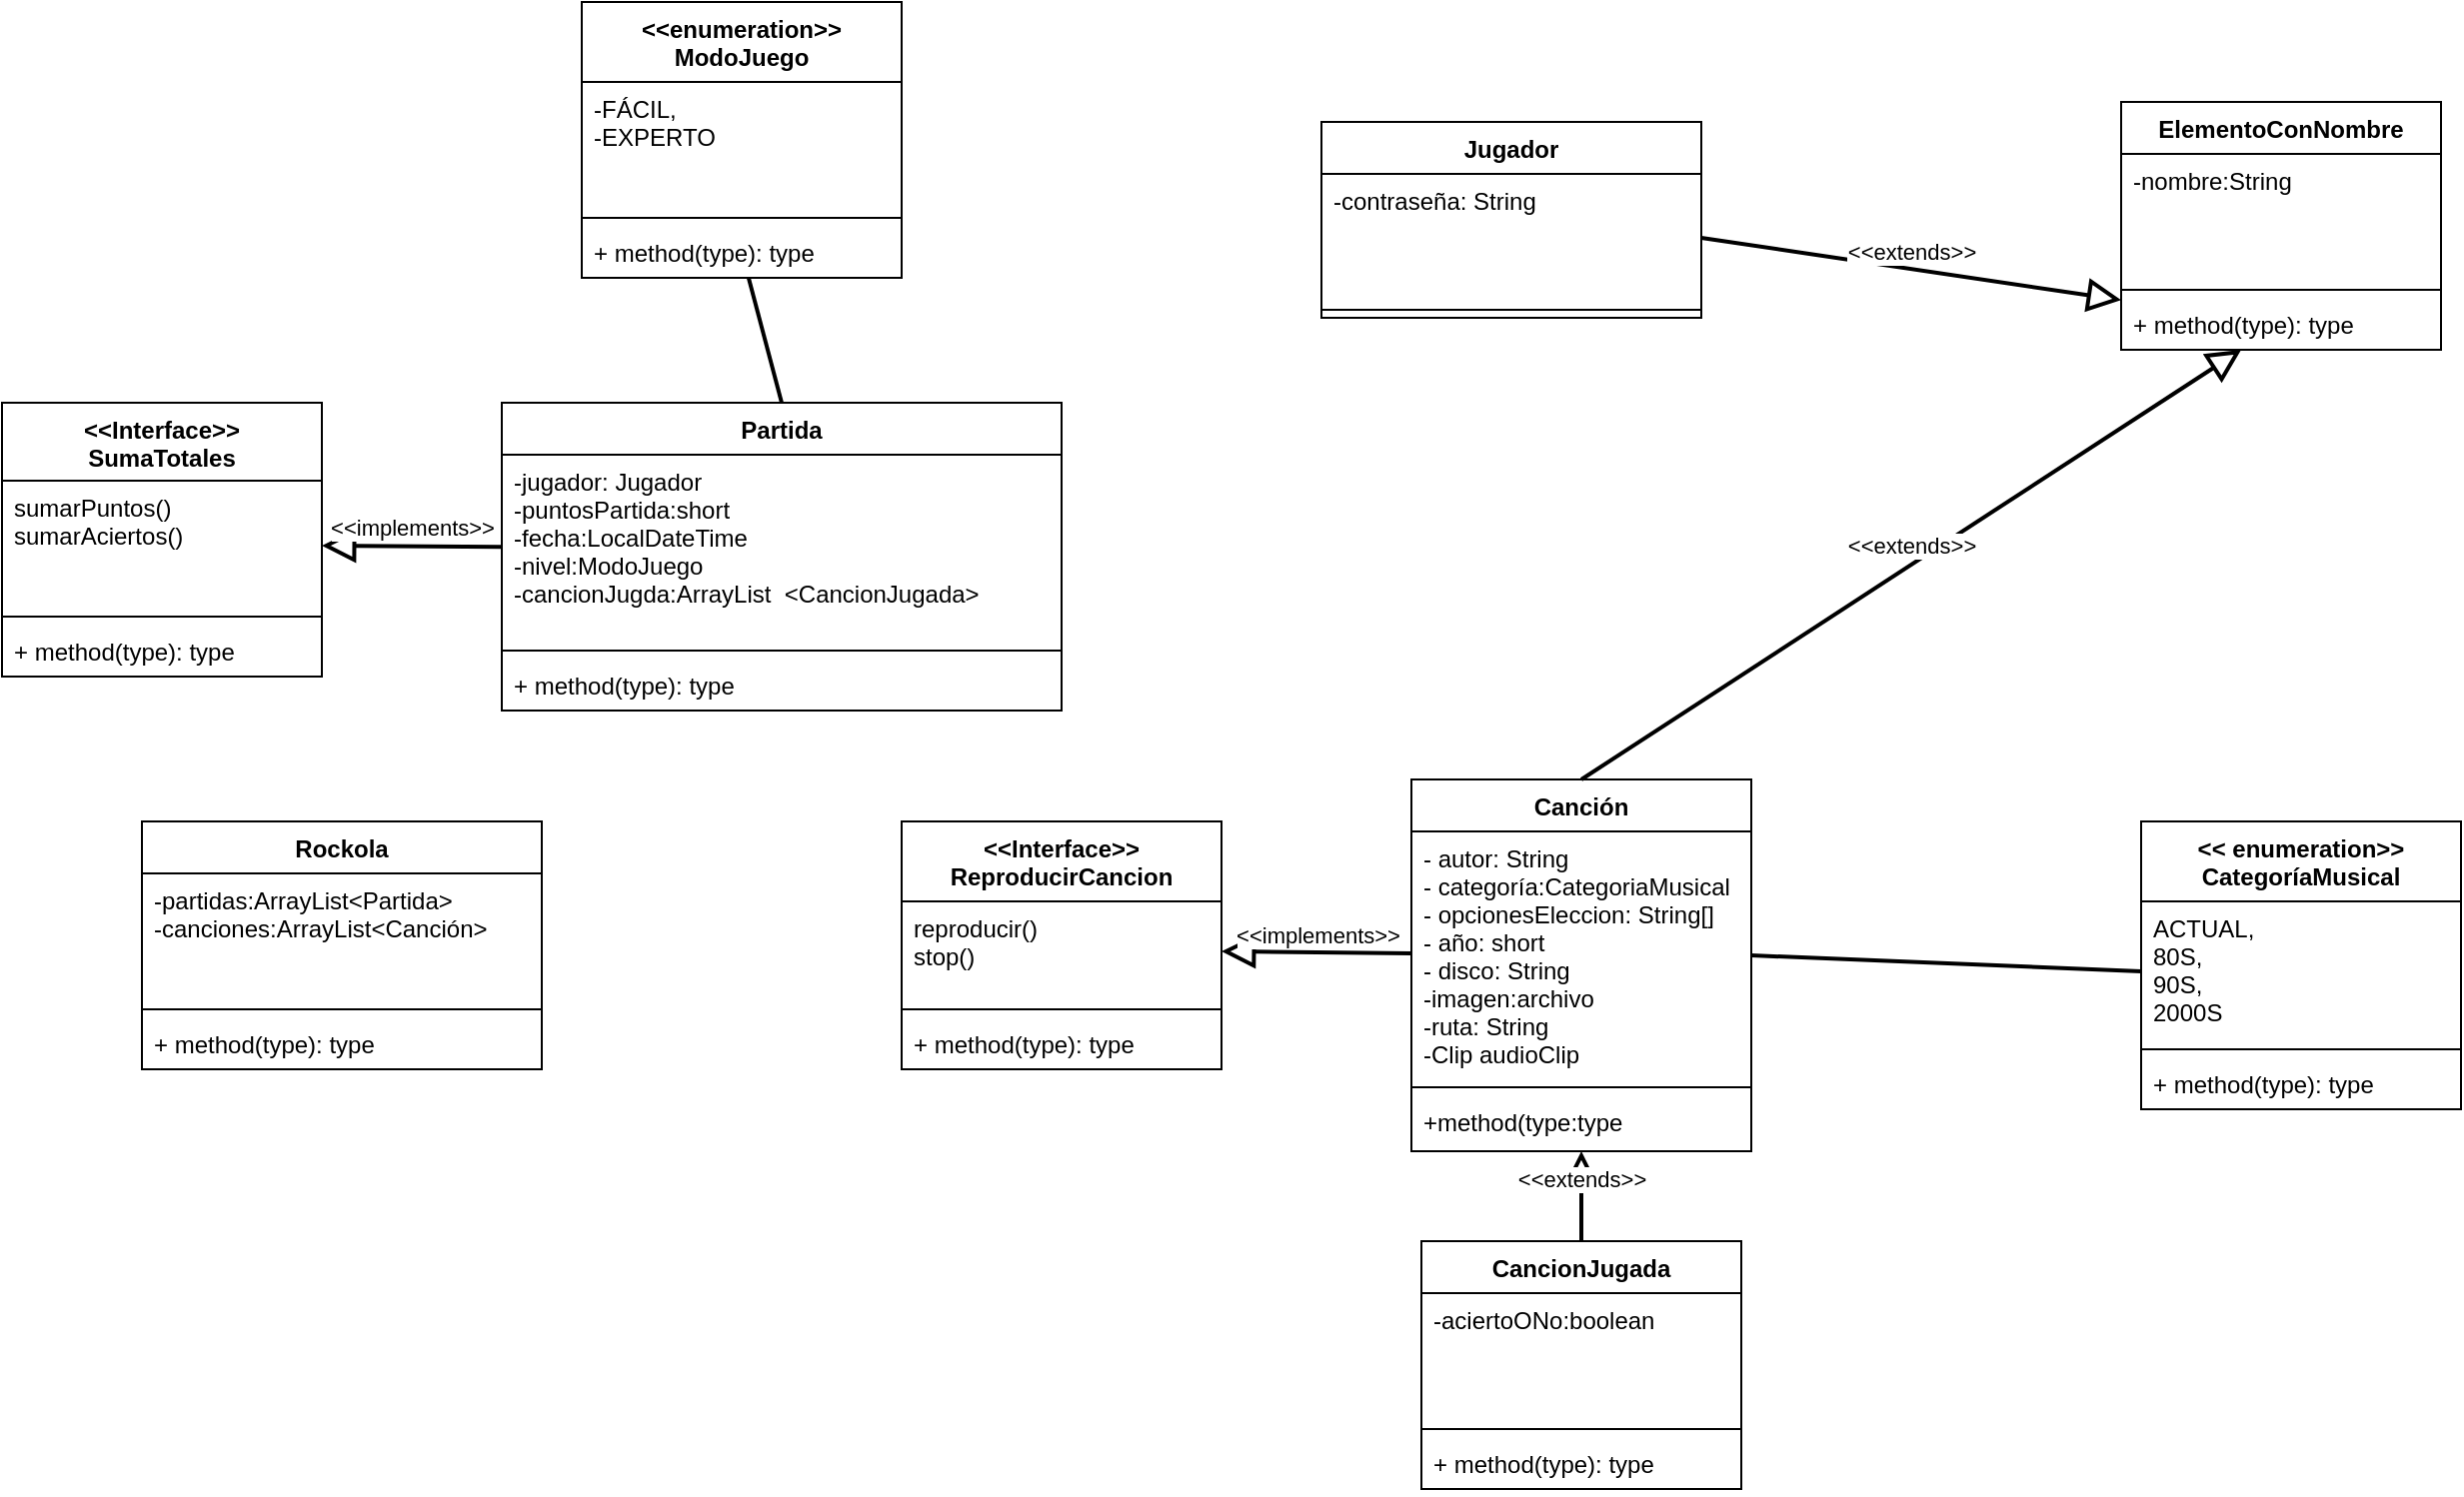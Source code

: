 <mxfile version="13.9.9" type="device"><diagram id="CwH7godWC1cHHZA1EEVY" name="Página-1"><mxGraphModel dx="2192" dy="1958" grid="1" gridSize="10" guides="1" tooltips="1" connect="1" arrows="1" fold="1" page="1" pageScale="1" pageWidth="827" pageHeight="1169" math="0" shadow="0"><root><mxCell id="0"/><mxCell id="1" parent="0"/><mxCell id="CyZIi5JtAEsrrrxPJCDp-1" value="Jugador" style="swimlane;fontStyle=1;align=center;verticalAlign=top;childLayout=stackLayout;horizontal=1;startSize=26;horizontalStack=0;resizeParent=1;resizeParentMax=0;resizeLast=0;collapsible=1;marginBottom=0;" parent="1" vertex="1"><mxGeometry x="-120" y="-330" width="190" height="98" as="geometry"/></mxCell><mxCell id="CyZIi5JtAEsrrrxPJCDp-2" value="-contraseña: String&#10;" style="text;strokeColor=none;fillColor=none;align=left;verticalAlign=top;spacingLeft=4;spacingRight=4;overflow=hidden;rotatable=0;points=[[0,0.5],[1,0.5]];portConstraint=eastwest;" parent="CyZIi5JtAEsrrrxPJCDp-1" vertex="1"><mxGeometry y="26" width="190" height="64" as="geometry"/></mxCell><mxCell id="CyZIi5JtAEsrrrxPJCDp-3" value="" style="line;strokeWidth=1;fillColor=none;align=left;verticalAlign=middle;spacingTop=-1;spacingLeft=3;spacingRight=3;rotatable=0;labelPosition=right;points=[];portConstraint=eastwest;" parent="CyZIi5JtAEsrrrxPJCDp-1" vertex="1"><mxGeometry y="90" width="190" height="8" as="geometry"/></mxCell><mxCell id="CyZIi5JtAEsrrrxPJCDp-5" value="&lt;&lt; enumeration&gt;&gt;&#10;CategoríaMusical" style="swimlane;fontStyle=1;align=center;verticalAlign=top;childLayout=stackLayout;horizontal=1;startSize=40;horizontalStack=0;resizeParent=1;resizeParentMax=0;resizeLast=0;collapsible=1;marginBottom=0;" parent="1" vertex="1"><mxGeometry x="290" y="20" width="160" height="144" as="geometry"/></mxCell><mxCell id="CyZIi5JtAEsrrrxPJCDp-6" value="ACTUAL,&#10;80S,&#10;90S,&#10;2000S" style="text;strokeColor=none;fillColor=none;align=left;verticalAlign=top;spacingLeft=4;spacingRight=4;overflow=hidden;rotatable=0;points=[[0,0.5],[1,0.5]];portConstraint=eastwest;" parent="CyZIi5JtAEsrrrxPJCDp-5" vertex="1"><mxGeometry y="40" width="160" height="70" as="geometry"/></mxCell><mxCell id="CyZIi5JtAEsrrrxPJCDp-7" value="" style="line;strokeWidth=1;fillColor=none;align=left;verticalAlign=middle;spacingTop=-1;spacingLeft=3;spacingRight=3;rotatable=0;labelPosition=right;points=[];portConstraint=eastwest;" parent="CyZIi5JtAEsrrrxPJCDp-5" vertex="1"><mxGeometry y="110" width="160" height="8" as="geometry"/></mxCell><mxCell id="CyZIi5JtAEsrrrxPJCDp-8" value="+ method(type): type" style="text;strokeColor=none;fillColor=none;align=left;verticalAlign=top;spacingLeft=4;spacingRight=4;overflow=hidden;rotatable=0;points=[[0,0.5],[1,0.5]];portConstraint=eastwest;" parent="CyZIi5JtAEsrrrxPJCDp-5" vertex="1"><mxGeometry y="118" width="160" height="26" as="geometry"/></mxCell><mxCell id="CyZIi5JtAEsrrrxPJCDp-9" value="Canción" style="swimlane;fontStyle=1;align=center;verticalAlign=top;childLayout=stackLayout;horizontal=1;startSize=26;horizontalStack=0;resizeParent=1;resizeParentMax=0;resizeLast=0;collapsible=1;marginBottom=0;" parent="1" vertex="1"><mxGeometry x="-75" y="-1" width="170" height="186" as="geometry"/></mxCell><mxCell id="CyZIi5JtAEsrrrxPJCDp-10" value="- autor: String&#10;- categoría:CategoriaMusical&#10;- opcionesEleccion: String[]&#10;- año: short&#10;- disco: String&#10;-imagen:archivo&#10;-ruta: String&#10;-Clip audioClip" style="text;strokeColor=none;fillColor=none;align=left;verticalAlign=top;spacingLeft=4;spacingRight=4;overflow=hidden;rotatable=0;points=[[0,0.5],[1,0.5]];portConstraint=eastwest;" parent="CyZIi5JtAEsrrrxPJCDp-9" vertex="1"><mxGeometry y="26" width="170" height="124" as="geometry"/></mxCell><mxCell id="CyZIi5JtAEsrrrxPJCDp-11" value="" style="line;strokeWidth=1;fillColor=none;align=left;verticalAlign=middle;spacingTop=-1;spacingLeft=3;spacingRight=3;rotatable=0;labelPosition=right;points=[];portConstraint=eastwest;" parent="CyZIi5JtAEsrrrxPJCDp-9" vertex="1"><mxGeometry y="150" width="170" height="8" as="geometry"/></mxCell><mxCell id="CyZIi5JtAEsrrrxPJCDp-12" value="+method(type:type" style="text;strokeColor=none;fillColor=none;align=left;verticalAlign=top;spacingLeft=4;spacingRight=4;overflow=hidden;rotatable=0;points=[[0,0.5],[1,0.5]];portConstraint=eastwest;" parent="CyZIi5JtAEsrrrxPJCDp-9" vertex="1"><mxGeometry y="158" width="170" height="28" as="geometry"/></mxCell><mxCell id="CyZIi5JtAEsrrrxPJCDp-14" value="ElementoConNombre" style="swimlane;fontStyle=1;align=center;verticalAlign=top;childLayout=stackLayout;horizontal=1;startSize=26;horizontalStack=0;resizeParent=1;resizeParentMax=0;resizeLast=0;collapsible=1;marginBottom=0;" parent="1" vertex="1"><mxGeometry x="280" y="-340" width="160" height="124" as="geometry"/></mxCell><mxCell id="CyZIi5JtAEsrrrxPJCDp-15" value="-nombre:String" style="text;strokeColor=none;fillColor=none;align=left;verticalAlign=top;spacingLeft=4;spacingRight=4;overflow=hidden;rotatable=0;points=[[0,0.5],[1,0.5]];portConstraint=eastwest;" parent="CyZIi5JtAEsrrrxPJCDp-14" vertex="1"><mxGeometry y="26" width="160" height="64" as="geometry"/></mxCell><mxCell id="CyZIi5JtAEsrrrxPJCDp-16" value="" style="line;strokeWidth=1;fillColor=none;align=left;verticalAlign=middle;spacingTop=-1;spacingLeft=3;spacingRight=3;rotatable=0;labelPosition=right;points=[];portConstraint=eastwest;" parent="CyZIi5JtAEsrrrxPJCDp-14" vertex="1"><mxGeometry y="90" width="160" height="8" as="geometry"/></mxCell><mxCell id="CyZIi5JtAEsrrrxPJCDp-17" value="+ method(type): type" style="text;strokeColor=none;fillColor=none;align=left;verticalAlign=top;spacingLeft=4;spacingRight=4;overflow=hidden;rotatable=0;points=[[0,0.5],[1,0.5]];portConstraint=eastwest;" parent="CyZIi5JtAEsrrrxPJCDp-14" vertex="1"><mxGeometry y="98" width="160" height="26" as="geometry"/></mxCell><mxCell id="CyZIi5JtAEsrrrxPJCDp-19" value="&amp;lt;&amp;lt;extends&amp;gt;&amp;gt;" style="edgeStyle=none;html=1;endArrow=block;endSize=12;strokeWidth=2;verticalAlign=bottom;exitX=1;exitY=0.5;exitDx=0;exitDy=0;endFill=0;" parent="1" source="CyZIi5JtAEsrrrxPJCDp-2" target="CyZIi5JtAEsrrrxPJCDp-17" edge="1"><mxGeometry width="160" relative="1" as="geometry"><mxPoint x="330" y="310" as="sourcePoint"/><mxPoint x="490.0" y="310" as="targetPoint"/><mxPoint as="offset"/></mxGeometry></mxCell><mxCell id="CyZIi5JtAEsrrrxPJCDp-20" value="&amp;lt;&amp;lt;extends&amp;gt;&amp;gt;" style="edgeStyle=none;html=1;endArrow=block;endSize=12;strokeWidth=2;verticalAlign=bottom;exitX=0.5;exitY=0;exitDx=0;exitDy=0;endFill=0;" parent="1" source="CyZIi5JtAEsrrrxPJCDp-9" target="CyZIi5JtAEsrrrxPJCDp-17" edge="1"><mxGeometry width="160" relative="1" as="geometry"><mxPoint x="245" y="280" as="sourcePoint"/><mxPoint x="362" y="178.212" as="targetPoint"/><mxPoint as="offset"/></mxGeometry></mxCell><mxCell id="CyZIi5JtAEsrrrxPJCDp-25" value="&lt;&lt;enumeration&gt;&gt;&#10;ModoJuego" style="swimlane;fontStyle=1;align=center;verticalAlign=top;childLayout=stackLayout;horizontal=1;startSize=40;horizontalStack=0;resizeParent=1;resizeParentMax=0;resizeLast=0;collapsible=1;marginBottom=0;" parent="1" vertex="1"><mxGeometry x="-490" y="-390" width="160" height="138" as="geometry"/></mxCell><mxCell id="CyZIi5JtAEsrrrxPJCDp-26" value="-FÁCIL,&#10;-EXPERTO" style="text;strokeColor=none;fillColor=none;align=left;verticalAlign=top;spacingLeft=4;spacingRight=4;overflow=hidden;rotatable=0;points=[[0,0.5],[1,0.5]];portConstraint=eastwest;" parent="CyZIi5JtAEsrrrxPJCDp-25" vertex="1"><mxGeometry y="40" width="160" height="64" as="geometry"/></mxCell><mxCell id="CyZIi5JtAEsrrrxPJCDp-27" value="" style="line;strokeWidth=1;fillColor=none;align=left;verticalAlign=middle;spacingTop=-1;spacingLeft=3;spacingRight=3;rotatable=0;labelPosition=right;points=[];portConstraint=eastwest;" parent="CyZIi5JtAEsrrrxPJCDp-25" vertex="1"><mxGeometry y="104" width="160" height="8" as="geometry"/></mxCell><mxCell id="CyZIi5JtAEsrrrxPJCDp-28" value="+ method(type): type" style="text;strokeColor=none;fillColor=none;align=left;verticalAlign=top;spacingLeft=4;spacingRight=4;overflow=hidden;rotatable=0;points=[[0,0.5],[1,0.5]];portConstraint=eastwest;" parent="CyZIi5JtAEsrrrxPJCDp-25" vertex="1"><mxGeometry y="112" width="160" height="26" as="geometry"/></mxCell><mxCell id="CyZIi5JtAEsrrrxPJCDp-29" value="" style="edgeStyle=none;html=1;endArrow=none;verticalAlign=bottom;strokeWidth=2;entryX=1;entryY=0.5;entryDx=0;entryDy=0;exitX=0;exitY=0.5;exitDx=0;exitDy=0;" parent="1" source="CyZIi5JtAEsrrrxPJCDp-6" target="CyZIi5JtAEsrrrxPJCDp-10" edge="1"><mxGeometry width="160" relative="1" as="geometry"><mxPoint x="600" y="312" as="sourcePoint"/><mxPoint x="550" y="310" as="targetPoint"/></mxGeometry></mxCell><mxCell id="CyZIi5JtAEsrrrxPJCDp-30" value="" style="edgeStyle=none;html=1;endArrow=none;verticalAlign=bottom;strokeWidth=2;exitX=0.5;exitY=0;exitDx=0;exitDy=0;" parent="1" target="CyZIi5JtAEsrrrxPJCDp-28" edge="1" source="trs2aW5Mh9VkLZed6YIM-5"><mxGeometry width="160" relative="1" as="geometry"><mxPoint x="280" y="-138" as="sourcePoint"/><mxPoint x="550" y="310" as="targetPoint"/></mxGeometry></mxCell><mxCell id="L1m72bBw0WFgcijVzIKs-5" value="&lt;&lt;Interface&gt;&gt;&#10;ReproducirCancion" style="swimlane;fontStyle=1;align=center;verticalAlign=top;childLayout=stackLayout;horizontal=1;startSize=40;horizontalStack=0;resizeParent=1;resizeParentMax=0;resizeLast=0;collapsible=1;marginBottom=0;" parent="1" vertex="1"><mxGeometry x="-330" y="20" width="160" height="124" as="geometry"/></mxCell><mxCell id="L1m72bBw0WFgcijVzIKs-6" value="reproducir()&#10;stop()" style="text;strokeColor=none;fillColor=none;align=left;verticalAlign=top;spacingLeft=4;spacingRight=4;overflow=hidden;rotatable=0;points=[[0,0.5],[1,0.5]];portConstraint=eastwest;" parent="L1m72bBw0WFgcijVzIKs-5" vertex="1"><mxGeometry y="40" width="160" height="50" as="geometry"/></mxCell><mxCell id="L1m72bBw0WFgcijVzIKs-7" value="" style="line;strokeWidth=1;fillColor=none;align=left;verticalAlign=middle;spacingTop=-1;spacingLeft=3;spacingRight=3;rotatable=0;labelPosition=right;points=[];portConstraint=eastwest;" parent="L1m72bBw0WFgcijVzIKs-5" vertex="1"><mxGeometry y="90" width="160" height="8" as="geometry"/></mxCell><mxCell id="L1m72bBw0WFgcijVzIKs-8" value="+ method(type): type" style="text;strokeColor=none;fillColor=none;align=left;verticalAlign=top;spacingLeft=4;spacingRight=4;overflow=hidden;rotatable=0;points=[[0,0.5],[1,0.5]];portConstraint=eastwest;" parent="L1m72bBw0WFgcijVzIKs-5" vertex="1"><mxGeometry y="98" width="160" height="26" as="geometry"/></mxCell><mxCell id="L1m72bBw0WFgcijVzIKs-9" value="&amp;lt;&amp;lt;implements&amp;gt;&amp;gt;" style="edgeStyle=none;html=1;endArrow=block;endSize=12;strokeWidth=2;verticalAlign=bottom;endFill=0;entryX=1;entryY=0.5;entryDx=0;entryDy=0;" parent="1" source="CyZIi5JtAEsrrrxPJCDp-10" target="L1m72bBw0WFgcijVzIKs-6" edge="1"><mxGeometry width="160" relative="1" as="geometry"><mxPoint x="160" y="100" as="sourcePoint"/><mxPoint x="-580" y="160" as="targetPoint"/><mxPoint as="offset"/></mxGeometry></mxCell><mxCell id="L1m72bBw0WFgcijVzIKs-10" value="&lt;&lt;Interface&gt;&gt;&#10;SumaTotales" style="swimlane;fontStyle=1;align=center;verticalAlign=top;childLayout=stackLayout;horizontal=1;startSize=39;horizontalStack=0;resizeParent=1;resizeParentMax=0;resizeLast=0;collapsible=1;marginBottom=0;" parent="1" vertex="1"><mxGeometry x="-780" y="-189.5" width="160" height="137" as="geometry"/></mxCell><mxCell id="L1m72bBw0WFgcijVzIKs-11" value="sumarPuntos()&#10;sumarAciertos()" style="text;strokeColor=none;fillColor=none;align=left;verticalAlign=top;spacingLeft=4;spacingRight=4;overflow=hidden;rotatable=0;points=[[0,0.5],[1,0.5]];portConstraint=eastwest;" parent="L1m72bBw0WFgcijVzIKs-10" vertex="1"><mxGeometry y="39" width="160" height="64" as="geometry"/></mxCell><mxCell id="L1m72bBw0WFgcijVzIKs-12" value="" style="line;strokeWidth=1;fillColor=none;align=left;verticalAlign=middle;spacingTop=-1;spacingLeft=3;spacingRight=3;rotatable=0;labelPosition=right;points=[];portConstraint=eastwest;" parent="L1m72bBw0WFgcijVzIKs-10" vertex="1"><mxGeometry y="103" width="160" height="8" as="geometry"/></mxCell><mxCell id="L1m72bBw0WFgcijVzIKs-13" value="+ method(type): type" style="text;strokeColor=none;fillColor=none;align=left;verticalAlign=top;spacingLeft=4;spacingRight=4;overflow=hidden;rotatable=0;points=[[0,0.5],[1,0.5]];portConstraint=eastwest;" parent="L1m72bBw0WFgcijVzIKs-10" vertex="1"><mxGeometry y="111" width="160" height="26" as="geometry"/></mxCell><mxCell id="L1m72bBw0WFgcijVzIKs-14" value="&amp;lt;&amp;lt;implements&amp;gt;&amp;gt;" style="edgeStyle=none;html=1;endArrow=block;endSize=12;strokeWidth=2;verticalAlign=bottom;endFill=0;" parent="1" source="trs2aW5Mh9VkLZed6YIM-6" target="L1m72bBw0WFgcijVzIKs-11" edge="1"><mxGeometry width="160" relative="1" as="geometry"><mxPoint x="-530" y="-133.135" as="sourcePoint"/><mxPoint x="-140" y="150" as="targetPoint"/><mxPoint as="offset"/><Array as="points"/></mxGeometry></mxCell><mxCell id="trs2aW5Mh9VkLZed6YIM-1" value="Rockola" style="swimlane;fontStyle=1;align=center;verticalAlign=top;childLayout=stackLayout;horizontal=1;startSize=26;horizontalStack=0;resizeParent=1;resizeParentMax=0;resizeLast=0;collapsible=1;marginBottom=0;" parent="1" vertex="1"><mxGeometry x="-710" y="20" width="200" height="124" as="geometry"/></mxCell><mxCell id="trs2aW5Mh9VkLZed6YIM-2" value="-partidas:ArrayList&lt;Partida&gt;&#10;-canciones:ArrayList&lt;Canción&gt;" style="text;strokeColor=none;fillColor=none;align=left;verticalAlign=top;spacingLeft=4;spacingRight=4;overflow=hidden;rotatable=0;points=[[0,0.5],[1,0.5]];portConstraint=eastwest;" parent="trs2aW5Mh9VkLZed6YIM-1" vertex="1"><mxGeometry y="26" width="200" height="64" as="geometry"/></mxCell><mxCell id="trs2aW5Mh9VkLZed6YIM-3" value="" style="line;strokeWidth=1;fillColor=none;align=left;verticalAlign=middle;spacingTop=-1;spacingLeft=3;spacingRight=3;rotatable=0;labelPosition=right;points=[];portConstraint=eastwest;" parent="trs2aW5Mh9VkLZed6YIM-1" vertex="1"><mxGeometry y="90" width="200" height="8" as="geometry"/></mxCell><mxCell id="trs2aW5Mh9VkLZed6YIM-4" value="+ method(type): type" style="text;strokeColor=none;fillColor=none;align=left;verticalAlign=top;spacingLeft=4;spacingRight=4;overflow=hidden;rotatable=0;points=[[0,0.5],[1,0.5]];portConstraint=eastwest;" parent="trs2aW5Mh9VkLZed6YIM-1" vertex="1"><mxGeometry y="98" width="200" height="26" as="geometry"/></mxCell><mxCell id="trs2aW5Mh9VkLZed6YIM-5" value="Partida" style="swimlane;fontStyle=1;align=center;verticalAlign=top;childLayout=stackLayout;horizontal=1;startSize=26;horizontalStack=0;resizeParent=1;resizeParentMax=0;resizeLast=0;collapsible=1;marginBottom=0;" parent="1" vertex="1"><mxGeometry x="-530" y="-189.5" width="280" height="154" as="geometry"/></mxCell><mxCell id="trs2aW5Mh9VkLZed6YIM-6" value="-jugador: Jugador&#10;-puntosPartida:short&#10;-fecha:LocalDateTime&#10;-nivel:ModoJuego&#10;-cancionJugda:ArrayList  &lt;CancionJugada&gt;" style="text;strokeColor=none;fillColor=none;align=left;verticalAlign=top;spacingLeft=4;spacingRight=4;overflow=hidden;rotatable=0;points=[[0,0.5],[1,0.5]];portConstraint=eastwest;" parent="trs2aW5Mh9VkLZed6YIM-5" vertex="1"><mxGeometry y="26" width="280" height="94" as="geometry"/></mxCell><mxCell id="trs2aW5Mh9VkLZed6YIM-7" value="" style="line;strokeWidth=1;fillColor=none;align=left;verticalAlign=middle;spacingTop=-1;spacingLeft=3;spacingRight=3;rotatable=0;labelPosition=right;points=[];portConstraint=eastwest;" parent="trs2aW5Mh9VkLZed6YIM-5" vertex="1"><mxGeometry y="120" width="280" height="8" as="geometry"/></mxCell><mxCell id="trs2aW5Mh9VkLZed6YIM-8" value="+ method(type): type" style="text;strokeColor=none;fillColor=none;align=left;verticalAlign=top;spacingLeft=4;spacingRight=4;overflow=hidden;rotatable=0;points=[[0,0.5],[1,0.5]];portConstraint=eastwest;" parent="trs2aW5Mh9VkLZed6YIM-5" vertex="1"><mxGeometry y="128" width="280" height="26" as="geometry"/></mxCell><mxCell id="trs2aW5Mh9VkLZed6YIM-9" value="CancionJugada" style="swimlane;fontStyle=1;align=center;verticalAlign=top;childLayout=stackLayout;horizontal=1;startSize=26;horizontalStack=0;resizeParent=1;resizeParentMax=0;resizeLast=0;collapsible=1;marginBottom=0;" parent="1" vertex="1"><mxGeometry x="-70" y="230" width="160" height="124" as="geometry"/></mxCell><mxCell id="trs2aW5Mh9VkLZed6YIM-10" value="-aciertoONo:boolean" style="text;strokeColor=none;fillColor=none;align=left;verticalAlign=top;spacingLeft=4;spacingRight=4;overflow=hidden;rotatable=0;points=[[0,0.5],[1,0.5]];portConstraint=eastwest;" parent="trs2aW5Mh9VkLZed6YIM-9" vertex="1"><mxGeometry y="26" width="160" height="64" as="geometry"/></mxCell><mxCell id="trs2aW5Mh9VkLZed6YIM-11" value="" style="line;strokeWidth=1;fillColor=none;align=left;verticalAlign=middle;spacingTop=-1;spacingLeft=3;spacingRight=3;rotatable=0;labelPosition=right;points=[];portConstraint=eastwest;" parent="trs2aW5Mh9VkLZed6YIM-9" vertex="1"><mxGeometry y="90" width="160" height="8" as="geometry"/></mxCell><mxCell id="trs2aW5Mh9VkLZed6YIM-12" value="+ method(type): type" style="text;strokeColor=none;fillColor=none;align=left;verticalAlign=top;spacingLeft=4;spacingRight=4;overflow=hidden;rotatable=0;points=[[0,0.5],[1,0.5]];portConstraint=eastwest;" parent="trs2aW5Mh9VkLZed6YIM-9" vertex="1"><mxGeometry y="98" width="160" height="26" as="geometry"/></mxCell><mxCell id="trs2aW5Mh9VkLZed6YIM-13" value="&amp;lt;&amp;lt;extends&amp;gt;&amp;gt;" style="edgeStyle=none;html=1;endArrow=block;endSize=12;strokeWidth=2;verticalAlign=bottom;exitX=0.5;exitY=0;exitDx=0;exitDy=0;endFill=0;" parent="1" source="trs2aW5Mh9VkLZed6YIM-9" target="CyZIi5JtAEsrrrxPJCDp-12" edge="1"><mxGeometry width="160" relative="1" as="geometry"><mxPoint x="-125" y="30" as="sourcePoint"/><mxPoint x="173.403" y="-76" as="targetPoint"/><mxPoint as="offset"/></mxGeometry></mxCell></root></mxGraphModel></diagram></mxfile>